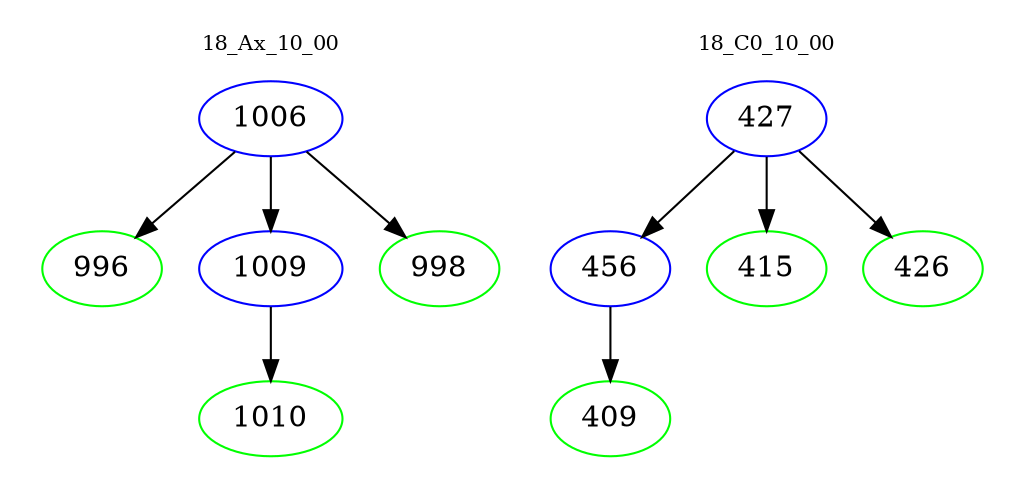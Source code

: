 digraph{
subgraph cluster_0 {
color = white
label = "18_Ax_10_00";
fontsize=10;
T0_1006 [label="1006", color="blue"]
T0_1006 -> T0_996 [color="black"]
T0_996 [label="996", color="green"]
T0_1006 -> T0_1009 [color="black"]
T0_1009 [label="1009", color="blue"]
T0_1009 -> T0_1010 [color="black"]
T0_1010 [label="1010", color="green"]
T0_1006 -> T0_998 [color="black"]
T0_998 [label="998", color="green"]
}
subgraph cluster_1 {
color = white
label = "18_C0_10_00";
fontsize=10;
T1_427 [label="427", color="blue"]
T1_427 -> T1_456 [color="black"]
T1_456 [label="456", color="blue"]
T1_456 -> T1_409 [color="black"]
T1_409 [label="409", color="green"]
T1_427 -> T1_415 [color="black"]
T1_415 [label="415", color="green"]
T1_427 -> T1_426 [color="black"]
T1_426 [label="426", color="green"]
}
}
